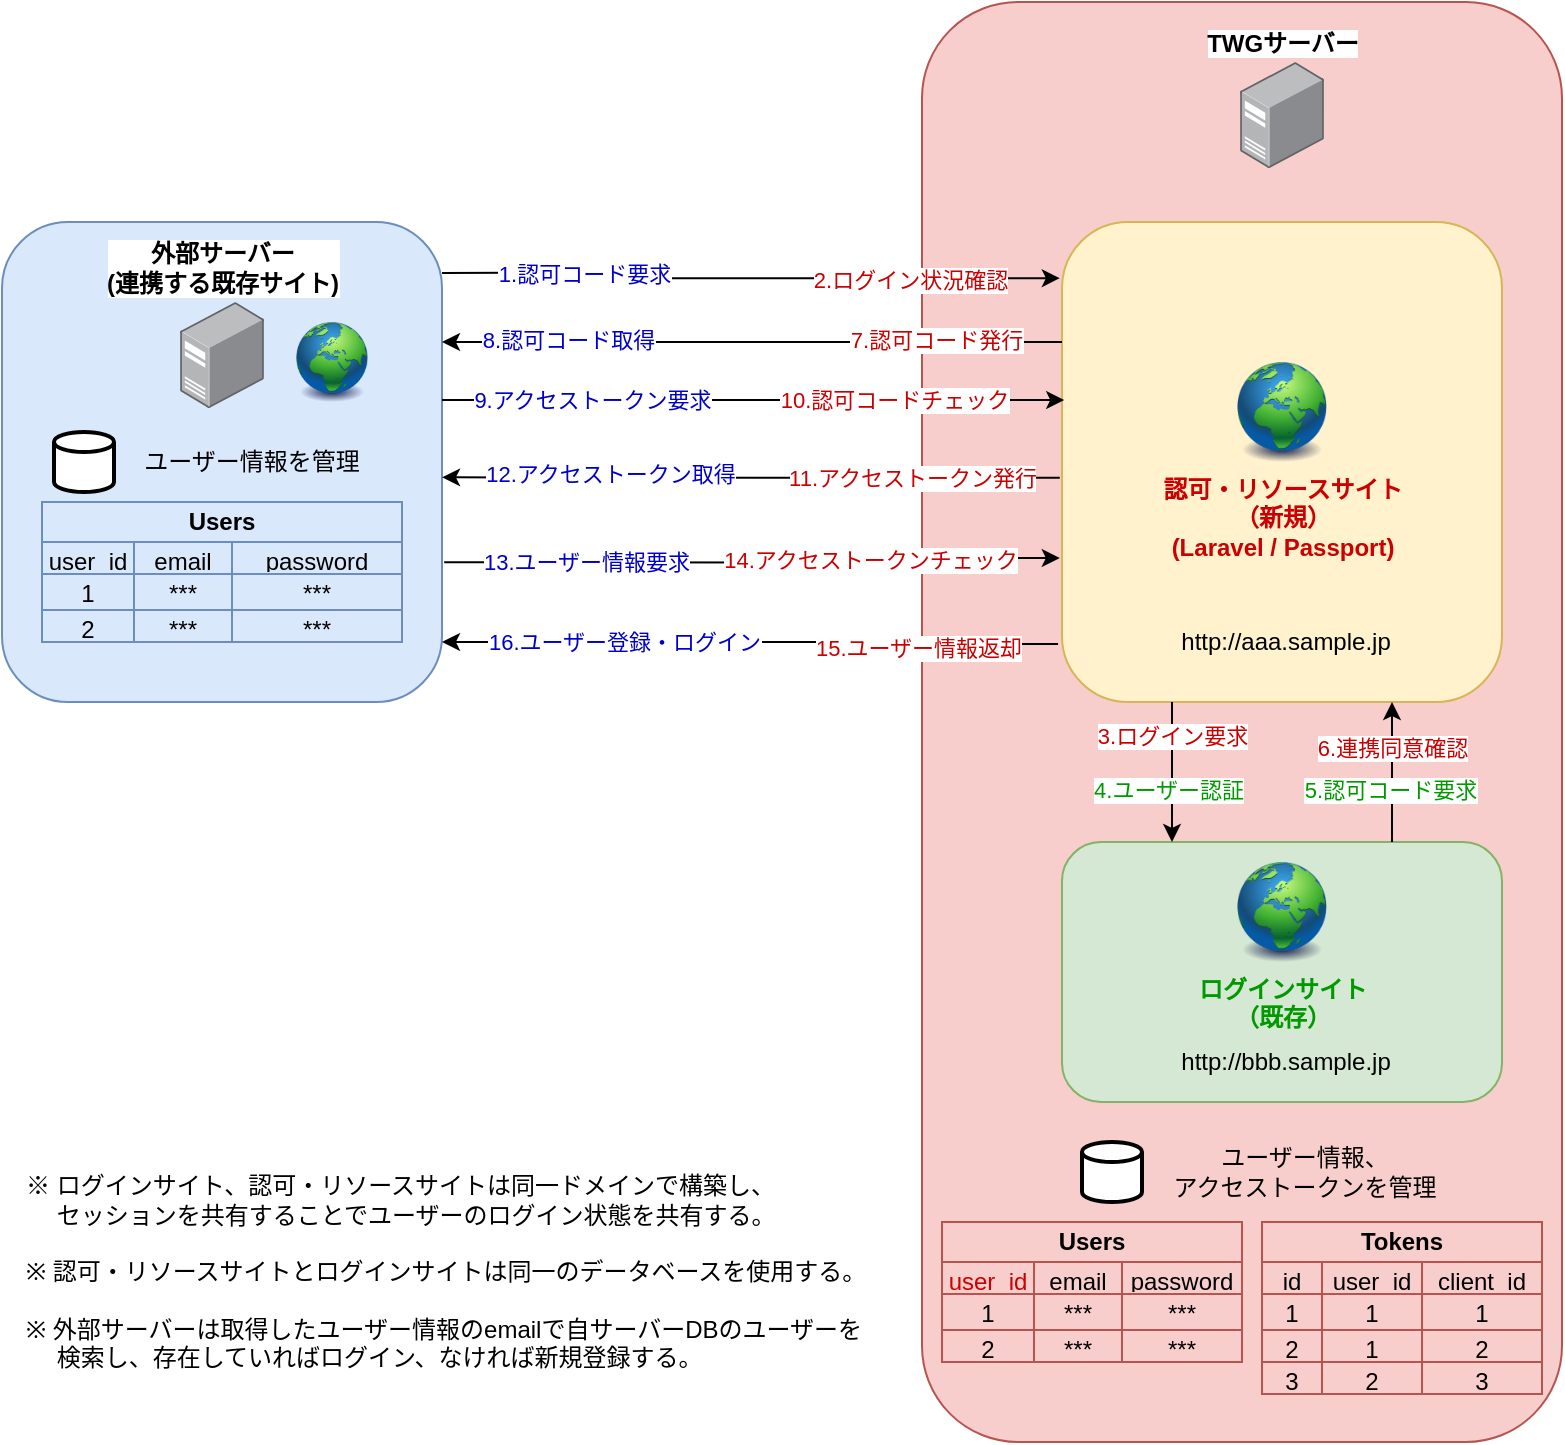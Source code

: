 <mxfile version="13.9.9" type="device"><diagram id="AtajZji_H-ze_EgIL12_" name="Page-1"><mxGraphModel dx="1422" dy="794" grid="1" gridSize="10" guides="1" tooltips="1" connect="1" arrows="1" fold="1" page="1" pageScale="1" pageWidth="827" pageHeight="1169" math="0" shadow="0"><root><mxCell id="0"/><mxCell id="1" parent="0"/><mxCell id="FHvl9XLUWSnK8Rh72yLa-183" value="" style="rounded=1;whiteSpace=wrap;html=1;labelBackgroundColor=none;fontSize=11;fillColor=#f8cecc;strokeColor=#b85450;" parent="1" vertex="1"><mxGeometry x="460" width="320" height="720" as="geometry"/></mxCell><mxCell id="fhlVzqpPCK5Ox--r4fCG-121" value="" style="group;perimeterSpacing=0;rounded=1;" parent="1" vertex="1" connectable="0"><mxGeometry x="20" y="130" width="200" height="250" as="geometry"/></mxCell><mxCell id="fhlVzqpPCK5Ox--r4fCG-122" value="" style="rounded=1;whiteSpace=wrap;html=1;fillColor=#dae8fc;strokeColor=#6c8ebf;" parent="fhlVzqpPCK5Ox--r4fCG-121" vertex="1"><mxGeometry x="-20" y="-20" width="220" height="240" as="geometry"/></mxCell><mxCell id="fhlVzqpPCK5Ox--r4fCG-123" value="外部サーバー&lt;br&gt;(連携する既存サイト)" style="points=[];aspect=fixed;html=1;align=center;shadow=0;dashed=0;image;image=img/lib/allied_telesis/computer_and_terminals/Server_Desktop.svg;labelPosition=center;verticalLabelPosition=top;verticalAlign=bottom;fontStyle=1" parent="fhlVzqpPCK5Ox--r4fCG-121" vertex="1"><mxGeometry x="69.05" y="20" width="41.902" height="53.115" as="geometry"/></mxCell><mxCell id="fhlVzqpPCK5Ox--r4fCG-124" value="" style="group" parent="fhlVzqpPCK5Ox--r4fCG-121" vertex="1" connectable="0"><mxGeometry y="80" width="180.0" height="126" as="geometry"/></mxCell><mxCell id="fhlVzqpPCK5Ox--r4fCG-125" value="Users" style="shape=table;html=1;whiteSpace=wrap;startSize=20;container=1;collapsible=0;childLayout=tableLayout;fontStyle=1;align=center;fillColor=#dae8fc;strokeColor=#6c8ebf;" parent="fhlVzqpPCK5Ox--r4fCG-124" vertex="1"><mxGeometry y="40" width="180.0" height="70" as="geometry"/></mxCell><mxCell id="fhlVzqpPCK5Ox--r4fCG-126" value="" style="shape=partialRectangle;html=1;whiteSpace=wrap;collapsible=0;dropTarget=0;pointerEvents=0;fillColor=none;top=0;left=0;bottom=0;right=0;points=[[0,0.5],[1,0.5]];portConstraint=eastwest;" parent="fhlVzqpPCK5Ox--r4fCG-125" vertex="1"><mxGeometry y="20" width="180.0" height="16" as="geometry"/></mxCell><mxCell id="fhlVzqpPCK5Ox--r4fCG-127" value="user_id" style="shape=partialRectangle;html=1;whiteSpace=wrap;connectable=0;fillColor=none;top=0;left=0;bottom=0;right=0;overflow=hidden;" parent="fhlVzqpPCK5Ox--r4fCG-126" vertex="1"><mxGeometry width="46" height="16" as="geometry"/></mxCell><mxCell id="fhlVzqpPCK5Ox--r4fCG-128" value="email" style="shape=partialRectangle;html=1;whiteSpace=wrap;connectable=0;fillColor=none;top=0;left=0;bottom=0;right=0;overflow=hidden;" parent="fhlVzqpPCK5Ox--r4fCG-126" vertex="1"><mxGeometry x="46" width="49" height="16" as="geometry"/></mxCell><mxCell id="fhlVzqpPCK5Ox--r4fCG-129" value="password" style="shape=partialRectangle;html=1;whiteSpace=wrap;connectable=0;fillColor=none;top=0;left=0;bottom=0;right=0;overflow=hidden;" parent="fhlVzqpPCK5Ox--r4fCG-126" vertex="1"><mxGeometry x="95" width="85" height="16" as="geometry"/></mxCell><mxCell id="fhlVzqpPCK5Ox--r4fCG-130" value="" style="shape=partialRectangle;html=1;whiteSpace=wrap;collapsible=0;dropTarget=0;pointerEvents=0;fillColor=none;top=0;left=0;bottom=0;right=0;points=[[0,0.5],[1,0.5]];portConstraint=eastwest;" parent="fhlVzqpPCK5Ox--r4fCG-125" vertex="1"><mxGeometry y="36" width="180.0" height="18" as="geometry"/></mxCell><mxCell id="fhlVzqpPCK5Ox--r4fCG-131" value="1" style="shape=partialRectangle;html=1;whiteSpace=wrap;connectable=0;fillColor=none;top=0;left=0;bottom=0;right=0;overflow=hidden;" parent="fhlVzqpPCK5Ox--r4fCG-130" vertex="1"><mxGeometry width="46" height="18" as="geometry"/></mxCell><mxCell id="fhlVzqpPCK5Ox--r4fCG-132" value="***" style="shape=partialRectangle;html=1;whiteSpace=wrap;connectable=0;fillColor=none;top=0;left=0;bottom=0;right=0;overflow=hidden;" parent="fhlVzqpPCK5Ox--r4fCG-130" vertex="1"><mxGeometry x="46" width="49" height="18" as="geometry"/></mxCell><mxCell id="fhlVzqpPCK5Ox--r4fCG-133" value="***" style="shape=partialRectangle;html=1;whiteSpace=wrap;connectable=0;fillColor=none;top=0;left=0;bottom=0;right=0;overflow=hidden;" parent="fhlVzqpPCK5Ox--r4fCG-130" vertex="1"><mxGeometry x="95" width="85" height="18" as="geometry"/></mxCell><mxCell id="fhlVzqpPCK5Ox--r4fCG-134" value="" style="shape=partialRectangle;html=1;whiteSpace=wrap;collapsible=0;dropTarget=0;pointerEvents=0;fillColor=none;top=0;left=0;bottom=0;right=0;points=[[0,0.5],[1,0.5]];portConstraint=eastwest;" parent="fhlVzqpPCK5Ox--r4fCG-125" vertex="1"><mxGeometry y="54" width="180.0" height="16" as="geometry"/></mxCell><mxCell id="fhlVzqpPCK5Ox--r4fCG-135" value="2" style="shape=partialRectangle;html=1;whiteSpace=wrap;connectable=0;fillColor=none;top=0;left=0;bottom=0;right=0;overflow=hidden;" parent="fhlVzqpPCK5Ox--r4fCG-134" vertex="1"><mxGeometry width="46" height="16" as="geometry"/></mxCell><mxCell id="fhlVzqpPCK5Ox--r4fCG-136" value="***" style="shape=partialRectangle;html=1;whiteSpace=wrap;connectable=0;fillColor=none;top=0;left=0;bottom=0;right=0;overflow=hidden;" parent="fhlVzqpPCK5Ox--r4fCG-134" vertex="1"><mxGeometry x="46" width="49" height="16" as="geometry"/></mxCell><mxCell id="fhlVzqpPCK5Ox--r4fCG-137" value="***" style="shape=partialRectangle;html=1;whiteSpace=wrap;connectable=0;fillColor=none;top=0;left=0;bottom=0;right=0;overflow=hidden;" parent="fhlVzqpPCK5Ox--r4fCG-134" vertex="1"><mxGeometry x="95" width="85" height="16" as="geometry"/></mxCell><mxCell id="fhlVzqpPCK5Ox--r4fCG-139" value="ユーザー情報を管理" style="text;html=1;strokeColor=none;fillColor=none;align=center;verticalAlign=middle;whiteSpace=wrap;rounded=0;" parent="fhlVzqpPCK5Ox--r4fCG-121" vertex="1"><mxGeometry x="40.0" y="90" width="130" height="20" as="geometry"/></mxCell><mxCell id="fhlVzqpPCK5Ox--r4fCG-138" value="" style="strokeWidth=2;html=1;shape=mxgraph.flowchart.database;whiteSpace=wrap;" parent="fhlVzqpPCK5Ox--r4fCG-121" vertex="1"><mxGeometry x="6" y="85" width="30.0" height="30" as="geometry"/></mxCell><mxCell id="FHvl9XLUWSnK8Rh72yLa-104" value="" style="image;html=1;image=img/lib/clip_art/general/Earth_globe_128x128.png;fontColor=#FF0000;" parent="fhlVzqpPCK5Ox--r4fCG-121" vertex="1"><mxGeometry x="120" y="30" width="50" height="40" as="geometry"/></mxCell><mxCell id="FHvl9XLUWSnK8Rh72yLa-2" value="TWGサーバー" style="points=[];aspect=fixed;html=1;align=center;shadow=0;dashed=0;image;image=img/lib/allied_telesis/computer_and_terminals/Server_Desktop.svg;labelPosition=center;verticalLabelPosition=top;verticalAlign=bottom;fontStyle=1" parent="1" vertex="1"><mxGeometry x="619.05" y="30" width="41.902" height="53.115" as="geometry"/></mxCell><mxCell id="fhlVzqpPCK5Ox--r4fCG-196" value="※ ログインサイト、認可・リソースサイトは同一ドメインで構築し、&lt;br&gt;　 セッションを共有することでユーザーのログイン状態を共有する。&lt;br&gt;&lt;br&gt;※ 認可・リソースサイトとログインサイトは同一のデータベースを使用する。&lt;br&gt;&lt;br&gt;※ 外部サーバーは取得したユーザー情報のemailで自サーバーDBのユーザーを&lt;br&gt;　 検索し、存在していればログイン、なければ新規登録する。" style="text;html=1;align=left;verticalAlign=middle;resizable=0;points=[];autosize=1;fontSize=12;labelPosition=center;verticalLabelPosition=middle;" parent="1" vertex="1"><mxGeometry x="10" y="585" width="440" height="100" as="geometry"/></mxCell><mxCell id="FHvl9XLUWSnK8Rh72yLa-151" value="" style="group" parent="1" vertex="1" connectable="0"><mxGeometry x="500" y="420" width="220" height="130" as="geometry"/></mxCell><mxCell id="FHvl9XLUWSnK8Rh72yLa-147" value="" style="rounded=1;whiteSpace=wrap;html=1;fillColor=#d5e8d4;strokeColor=#82b366;" parent="FHvl9XLUWSnK8Rh72yLa-151" vertex="1"><mxGeometry x="30" width="220" height="130" as="geometry"/></mxCell><mxCell id="FHvl9XLUWSnK8Rh72yLa-4" value="ログインサイト&lt;br&gt;（既存）" style="image;image=img/lib/clip_art/general/Earth_globe_128x128.png;html=1;labelPosition=center;verticalLabelPosition=bottom;align=center;verticalAlign=top;labelBackgroundColor=none;fontStyle=1;fontColor=#009900;" parent="FHvl9XLUWSnK8Rh72yLa-151" vertex="1"><mxGeometry x="107" y="10" width="66" height="50" as="geometry"/></mxCell><mxCell id="72j6S4UBH7TpQ2Xbav9L-2" value="http://bbb.sample.jp" style="text;html=1;strokeColor=none;fillColor=none;align=center;verticalAlign=middle;whiteSpace=wrap;rounded=0;" vertex="1" parent="FHvl9XLUWSnK8Rh72yLa-151"><mxGeometry x="107" y="100" width="70" height="20" as="geometry"/></mxCell><mxCell id="FHvl9XLUWSnK8Rh72yLa-152" value="" style="group" parent="1" vertex="1" connectable="0"><mxGeometry x="530" y="110" width="220" height="240" as="geometry"/></mxCell><mxCell id="72j6S4UBH7TpQ2Xbav9L-3" value="" style="group" vertex="1" connectable="0" parent="FHvl9XLUWSnK8Rh72yLa-152"><mxGeometry width="220" height="240" as="geometry"/></mxCell><mxCell id="FHvl9XLUWSnK8Rh72yLa-146" value="" style="rounded=1;whiteSpace=wrap;html=1;fillColor=#fff2cc;strokeColor=#d6b656;" parent="72j6S4UBH7TpQ2Xbav9L-3" vertex="1"><mxGeometry width="220" height="240" as="geometry"/></mxCell><mxCell id="FHvl9XLUWSnK8Rh72yLa-3" value="&lt;font color=&quot;#cc0000&quot;&gt;認可・リソースサイト&lt;br&gt;（新規）&lt;br&gt;(Laravel / Passport)&lt;/font&gt;" style="image;image=img/lib/clip_art/general/Earth_globe_128x128.png;html=1;labelPosition=center;verticalLabelPosition=bottom;align=center;verticalAlign=top;labelBackgroundColor=none;fontStyle=1;fontColor=#FF0000;" parent="72j6S4UBH7TpQ2Xbav9L-3" vertex="1"><mxGeometry x="77" y="70" width="66" height="50" as="geometry"/></mxCell><mxCell id="72j6S4UBH7TpQ2Xbav9L-1" value="http://aaa.sample.jp" style="text;html=1;strokeColor=none;fillColor=none;align=center;verticalAlign=middle;whiteSpace=wrap;rounded=0;" vertex="1" parent="72j6S4UBH7TpQ2Xbav9L-3"><mxGeometry x="77" y="200" width="70" height="20" as="geometry"/></mxCell><mxCell id="FHvl9XLUWSnK8Rh72yLa-156" style="edgeStyle=orthogonalEdgeStyle;rounded=0;orthogonalLoop=1;jettySize=auto;html=1;exitX=1.005;exitY=0.106;exitDx=0;exitDy=0;entryX=-0.005;entryY=0.117;entryDx=0;entryDy=0;endArrow=classic;endFill=1;fontSize=11;fontColor=#0000CC;entryPerimeter=0;exitPerimeter=0;" parent="1" target="FHvl9XLUWSnK8Rh72yLa-146" edge="1"><mxGeometry relative="1" as="geometry"><Array as="points"><mxPoint x="309" y="135"/><mxPoint x="309" y="138"/></Array><mxPoint x="220.0" y="135.44" as="sourcePoint"/><mxPoint x="550.88" y="137.12" as="targetPoint"/></mxGeometry></mxCell><mxCell id="FHvl9XLUWSnK8Rh72yLa-157" value="1.認可コード要求" style="edgeLabel;html=1;align=center;verticalAlign=middle;resizable=0;points=[];fontSize=11;fontColor=#0000CC;" parent="FHvl9XLUWSnK8Rh72yLa-156" vertex="1" connectable="0"><mxGeometry x="-0.815" y="-2" relative="1" as="geometry"><mxPoint x="41.78" y="-2" as="offset"/></mxGeometry></mxCell><mxCell id="FHvl9XLUWSnK8Rh72yLa-159" value="2.ログイン状況確認" style="edgeLabel;html=1;align=center;verticalAlign=middle;resizable=0;points=[];fontSize=11;fontColor=#CC0000;" parent="FHvl9XLUWSnK8Rh72yLa-156" vertex="1" connectable="0"><mxGeometry x="0.639" y="-1" relative="1" as="geometry"><mxPoint x="-19.41" as="offset"/></mxGeometry></mxCell><mxCell id="FHvl9XLUWSnK8Rh72yLa-160" style="edgeStyle=orthogonalEdgeStyle;rounded=0;orthogonalLoop=1;jettySize=auto;html=1;exitX=0.25;exitY=1;exitDx=0;exitDy=0;entryX=0.25;entryY=0;entryDx=0;entryDy=0;endArrow=classic;endFill=1;fontSize=11;fontColor=#CC0000;" parent="1" source="FHvl9XLUWSnK8Rh72yLa-146" target="FHvl9XLUWSnK8Rh72yLa-147" edge="1"><mxGeometry relative="1" as="geometry"/></mxCell><mxCell id="FHvl9XLUWSnK8Rh72yLa-161" value="3.ログイン要求" style="edgeLabel;html=1;align=center;verticalAlign=middle;resizable=0;points=[];fontSize=11;fontColor=#CC0000;" parent="FHvl9XLUWSnK8Rh72yLa-160" vertex="1" connectable="0"><mxGeometry x="-0.773" relative="1" as="geometry"><mxPoint y="9.06" as="offset"/></mxGeometry></mxCell><mxCell id="FHvl9XLUWSnK8Rh72yLa-162" value="4.ユーザー認証" style="edgeLabel;html=1;align=center;verticalAlign=middle;resizable=0;points=[];fontSize=11;fontColor=#009900;" parent="FHvl9XLUWSnK8Rh72yLa-160" vertex="1" connectable="0"><mxGeometry x="0.254" y="-2" relative="1" as="geometry"><mxPoint as="offset"/></mxGeometry></mxCell><mxCell id="FHvl9XLUWSnK8Rh72yLa-163" style="edgeStyle=orthogonalEdgeStyle;rounded=0;orthogonalLoop=1;jettySize=auto;html=1;exitX=0.75;exitY=0;exitDx=0;exitDy=0;entryX=0.75;entryY=1;entryDx=0;entryDy=0;endArrow=classic;endFill=1;fontSize=11;fontColor=#009900;" parent="1" source="FHvl9XLUWSnK8Rh72yLa-147" target="FHvl9XLUWSnK8Rh72yLa-146" edge="1"><mxGeometry relative="1" as="geometry"/></mxCell><mxCell id="FHvl9XLUWSnK8Rh72yLa-164" value="5.認可コード要求" style="edgeLabel;html=1;align=center;verticalAlign=middle;resizable=0;points=[];fontSize=11;fontColor=#009900;" parent="FHvl9XLUWSnK8Rh72yLa-163" vertex="1" connectable="0"><mxGeometry x="-0.261" y="1" relative="1" as="geometry"><mxPoint as="offset"/></mxGeometry></mxCell><mxCell id="FHvl9XLUWSnK8Rh72yLa-165" value="6.連携同意確認" style="edgeLabel;html=1;align=center;verticalAlign=middle;resizable=0;points=[];fontSize=11;fontColor=#CC0000;" parent="FHvl9XLUWSnK8Rh72yLa-163" vertex="1" connectable="0"><mxGeometry x="0.706" relative="1" as="geometry"><mxPoint y="12.06" as="offset"/></mxGeometry></mxCell><mxCell id="FHvl9XLUWSnK8Rh72yLa-166" style="edgeStyle=orthogonalEdgeStyle;rounded=0;orthogonalLoop=1;jettySize=auto;html=1;exitX=0;exitY=0.25;exitDx=0;exitDy=0;entryX=1;entryY=0.25;entryDx=0;entryDy=0;endArrow=classic;endFill=1;fontSize=11;fontColor=#CC0000;" parent="1" source="FHvl9XLUWSnK8Rh72yLa-146" target="fhlVzqpPCK5Ox--r4fCG-122" edge="1"><mxGeometry relative="1" as="geometry"><Array as="points"><mxPoint x="450" y="170"/><mxPoint x="450" y="170"/></Array></mxGeometry></mxCell><mxCell id="FHvl9XLUWSnK8Rh72yLa-167" value="7.認可コード発行" style="edgeLabel;html=1;align=center;verticalAlign=middle;resizable=0;points=[];fontSize=11;fontColor=#CC0000;" parent="FHvl9XLUWSnK8Rh72yLa-166" vertex="1" connectable="0"><mxGeometry x="-0.785" y="-1" relative="1" as="geometry"><mxPoint x="-29.49" as="offset"/></mxGeometry></mxCell><mxCell id="FHvl9XLUWSnK8Rh72yLa-169" value="8.認可コード取得" style="edgeLabel;html=1;align=center;verticalAlign=middle;resizable=0;points=[];fontSize=11;fontColor=#0000CC;" parent="FHvl9XLUWSnK8Rh72yLa-166" vertex="1" connectable="0"><mxGeometry x="0.703" y="-1" relative="1" as="geometry"><mxPoint x="16.39" as="offset"/></mxGeometry></mxCell><mxCell id="FHvl9XLUWSnK8Rh72yLa-168" style="edgeStyle=orthogonalEdgeStyle;rounded=0;orthogonalLoop=1;jettySize=auto;html=1;exitX=1;exitY=0.371;exitDx=0;exitDy=0;entryX=0.005;entryY=0.371;entryDx=0;entryDy=0;endArrow=classic;endFill=1;fontSize=11;fontColor=#CC0000;exitPerimeter=0;entryPerimeter=0;" parent="1" source="fhlVzqpPCK5Ox--r4fCG-122" target="FHvl9XLUWSnK8Rh72yLa-146" edge="1"><mxGeometry relative="1" as="geometry"><Array as="points"><mxPoint x="470" y="199"/><mxPoint x="470" y="199"/></Array></mxGeometry></mxCell><mxCell id="FHvl9XLUWSnK8Rh72yLa-170" value="9.アクセストークン要求" style="edgeLabel;html=1;align=center;verticalAlign=middle;resizable=0;points=[];fontSize=11;fontColor=#0000CC;" parent="FHvl9XLUWSnK8Rh72yLa-168" vertex="1" connectable="0"><mxGeometry x="-0.731" y="-1" relative="1" as="geometry"><mxPoint x="32.35" y="-1" as="offset"/></mxGeometry></mxCell><mxCell id="FHvl9XLUWSnK8Rh72yLa-171" value="10.認可コードチェック" style="edgeLabel;html=1;align=center;verticalAlign=middle;resizable=0;points=[];fontSize=11;fontColor=#CC0000;" parent="FHvl9XLUWSnK8Rh72yLa-168" vertex="1" connectable="0"><mxGeometry x="0.647" y="-1" relative="1" as="geometry"><mxPoint x="-30.59" y="-1" as="offset"/></mxGeometry></mxCell><mxCell id="FHvl9XLUWSnK8Rh72yLa-172" style="edgeStyle=orthogonalEdgeStyle;rounded=0;orthogonalLoop=1;jettySize=auto;html=1;entryX=1;entryY=0.532;entryDx=0;entryDy=0;endArrow=classic;endFill=1;fontSize=11;fontColor=#CC0000;exitX=-0.005;exitY=0.533;exitDx=0;exitDy=0;exitPerimeter=0;entryPerimeter=0;" parent="1" source="FHvl9XLUWSnK8Rh72yLa-146" target="fhlVzqpPCK5Ox--r4fCG-122" edge="1"><mxGeometry relative="1" as="geometry"><mxPoint x="500" y="230" as="sourcePoint"/><Array as="points"><mxPoint x="470" y="238"/><mxPoint x="470" y="238"/></Array></mxGeometry></mxCell><mxCell id="FHvl9XLUWSnK8Rh72yLa-173" value="11.アクセストークン発行" style="edgeLabel;html=1;align=center;verticalAlign=middle;resizable=0;points=[];fontSize=11;fontColor=#CC0000;" parent="FHvl9XLUWSnK8Rh72yLa-172" vertex="1" connectable="0"><mxGeometry x="-0.748" relative="1" as="geometry"><mxPoint x="-34.71" as="offset"/></mxGeometry></mxCell><mxCell id="FHvl9XLUWSnK8Rh72yLa-174" value="12.アクセストークン取得" style="edgeLabel;html=1;align=center;verticalAlign=middle;resizable=0;points=[];fontSize=11;fontColor=#0000CC;" parent="FHvl9XLUWSnK8Rh72yLa-172" vertex="1" connectable="0"><mxGeometry x="0.781" y="-2" relative="1" as="geometry"><mxPoint x="49.41" as="offset"/></mxGeometry></mxCell><mxCell id="FHvl9XLUWSnK8Rh72yLa-176" style="edgeStyle=orthogonalEdgeStyle;rounded=0;orthogonalLoop=1;jettySize=auto;html=1;exitX=1.005;exitY=0.709;exitDx=0;exitDy=0;entryX=-0.005;entryY=0.7;entryDx=0;entryDy=0;entryPerimeter=0;endArrow=classic;endFill=1;fontSize=11;fontColor=#CC0000;exitPerimeter=0;" parent="1" source="fhlVzqpPCK5Ox--r4fCG-122" target="FHvl9XLUWSnK8Rh72yLa-146" edge="1"><mxGeometry relative="1" as="geometry"><Array as="points"><mxPoint x="420" y="280"/><mxPoint x="420" y="278"/></Array></mxGeometry></mxCell><mxCell id="FHvl9XLUWSnK8Rh72yLa-177" value="13.ユーザー情報要求" style="edgeLabel;html=1;align=center;verticalAlign=middle;resizable=0;points=[];fontSize=11;fontColor=#0000CC;" parent="FHvl9XLUWSnK8Rh72yLa-176" vertex="1" connectable="0"><mxGeometry x="-0.725" y="2" relative="1" as="geometry"><mxPoint x="27.65" y="2" as="offset"/></mxGeometry></mxCell><mxCell id="FHvl9XLUWSnK8Rh72yLa-178" value="14.アクセストークンチェック" style="edgeLabel;html=1;align=center;verticalAlign=middle;resizable=0;points=[];fontSize=11;fontColor=#CC0000;" parent="FHvl9XLUWSnK8Rh72yLa-176" vertex="1" connectable="0"><mxGeometry x="0.625" y="-1" relative="1" as="geometry"><mxPoint x="-36.9" as="offset"/></mxGeometry></mxCell><mxCell id="FHvl9XLUWSnK8Rh72yLa-179" style="edgeStyle=orthogonalEdgeStyle;rounded=0;orthogonalLoop=1;jettySize=auto;html=1;exitX=-0.009;exitY=0.879;exitDx=0;exitDy=0;entryX=1;entryY=0.875;entryDx=0;entryDy=0;entryPerimeter=0;endArrow=classic;endFill=1;fontSize=11;fontColor=#CC0000;exitPerimeter=0;" parent="1" source="FHvl9XLUWSnK8Rh72yLa-146" target="fhlVzqpPCK5Ox--r4fCG-122" edge="1"><mxGeometry relative="1" as="geometry"><Array as="points"><mxPoint x="440" y="320"/></Array></mxGeometry></mxCell><mxCell id="FHvl9XLUWSnK8Rh72yLa-180" value="16.ユーザー登録・ログイン" style="edgeLabel;html=1;align=center;verticalAlign=middle;resizable=0;points=[];fontSize=11;fontColor=#0000CC;" parent="FHvl9XLUWSnK8Rh72yLa-179" vertex="1" connectable="0"><mxGeometry x="0.795" relative="1" as="geometry"><mxPoint x="58.82" as="offset"/></mxGeometry></mxCell><mxCell id="FHvl9XLUWSnK8Rh72yLa-181" value="15.ユーザー情報返却" style="edgeLabel;html=1;align=center;verticalAlign=middle;resizable=0;points=[];fontSize=11;fontColor=#CC0000;" parent="FHvl9XLUWSnK8Rh72yLa-179" vertex="1" connectable="0"><mxGeometry x="-0.742" y="2" relative="1" as="geometry"><mxPoint x="-30" as="offset"/></mxGeometry></mxCell><mxCell id="FHvl9XLUWSnK8Rh72yLa-42" value="Tokens" style="shape=table;html=1;whiteSpace=wrap;startSize=20;container=1;collapsible=0;childLayout=tableLayout;fontStyle=1;align=center;fillColor=#f8cecc;strokeColor=#b85450;" parent="1" vertex="1"><mxGeometry x="630" y="610" width="140.0" height="86" as="geometry"/></mxCell><mxCell id="FHvl9XLUWSnK8Rh72yLa-43" value="" style="shape=partialRectangle;html=1;whiteSpace=wrap;collapsible=0;dropTarget=0;pointerEvents=0;fillColor=none;top=0;left=0;bottom=0;right=0;points=[[0,0.5],[1,0.5]];portConstraint=eastwest;" parent="FHvl9XLUWSnK8Rh72yLa-42" vertex="1"><mxGeometry y="20" width="140.0" height="16" as="geometry"/></mxCell><mxCell id="FHvl9XLUWSnK8Rh72yLa-44" value="id" style="shape=partialRectangle;html=1;whiteSpace=wrap;connectable=0;fillColor=none;top=0;left=0;bottom=0;right=0;overflow=hidden;" parent="FHvl9XLUWSnK8Rh72yLa-43" vertex="1"><mxGeometry width="30" height="16" as="geometry"/></mxCell><mxCell id="FHvl9XLUWSnK8Rh72yLa-45" value="user_id" style="shape=partialRectangle;html=1;whiteSpace=wrap;connectable=0;fillColor=none;top=0;left=0;bottom=0;right=0;overflow=hidden;" parent="FHvl9XLUWSnK8Rh72yLa-43" vertex="1"><mxGeometry x="30" width="50" height="16" as="geometry"/></mxCell><mxCell id="FHvl9XLUWSnK8Rh72yLa-46" value="client_id" style="shape=partialRectangle;html=1;whiteSpace=wrap;connectable=0;fillColor=none;top=0;left=0;bottom=0;right=0;overflow=hidden;" parent="FHvl9XLUWSnK8Rh72yLa-43" vertex="1"><mxGeometry x="80" width="60" height="16" as="geometry"/></mxCell><mxCell id="FHvl9XLUWSnK8Rh72yLa-47" value="" style="shape=partialRectangle;html=1;whiteSpace=wrap;collapsible=0;dropTarget=0;pointerEvents=0;fillColor=none;top=0;left=0;bottom=0;right=0;points=[[0,0.5],[1,0.5]];portConstraint=eastwest;" parent="FHvl9XLUWSnK8Rh72yLa-42" vertex="1"><mxGeometry y="36" width="140.0" height="18" as="geometry"/></mxCell><mxCell id="FHvl9XLUWSnK8Rh72yLa-48" value="1" style="shape=partialRectangle;html=1;whiteSpace=wrap;connectable=0;fillColor=none;top=0;left=0;bottom=0;right=0;overflow=hidden;" parent="FHvl9XLUWSnK8Rh72yLa-47" vertex="1"><mxGeometry width="30" height="18" as="geometry"/></mxCell><mxCell id="FHvl9XLUWSnK8Rh72yLa-49" value="1" style="shape=partialRectangle;html=1;whiteSpace=wrap;connectable=0;fillColor=none;top=0;left=0;bottom=0;right=0;overflow=hidden;" parent="FHvl9XLUWSnK8Rh72yLa-47" vertex="1"><mxGeometry x="30" width="50" height="18" as="geometry"/></mxCell><mxCell id="FHvl9XLUWSnK8Rh72yLa-50" value="1" style="shape=partialRectangle;html=1;whiteSpace=wrap;connectable=0;fillColor=none;top=0;left=0;bottom=0;right=0;overflow=hidden;" parent="FHvl9XLUWSnK8Rh72yLa-47" vertex="1"><mxGeometry x="80" width="60" height="18" as="geometry"/></mxCell><mxCell id="FHvl9XLUWSnK8Rh72yLa-51" value="" style="shape=partialRectangle;html=1;whiteSpace=wrap;collapsible=0;dropTarget=0;pointerEvents=0;fillColor=none;top=0;left=0;bottom=0;right=0;points=[[0,0.5],[1,0.5]];portConstraint=eastwest;" parent="FHvl9XLUWSnK8Rh72yLa-42" vertex="1"><mxGeometry y="54" width="140.0" height="16" as="geometry"/></mxCell><mxCell id="FHvl9XLUWSnK8Rh72yLa-52" value="2" style="shape=partialRectangle;html=1;whiteSpace=wrap;connectable=0;fillColor=none;top=0;left=0;bottom=0;right=0;overflow=hidden;" parent="FHvl9XLUWSnK8Rh72yLa-51" vertex="1"><mxGeometry width="30" height="16" as="geometry"/></mxCell><mxCell id="FHvl9XLUWSnK8Rh72yLa-53" value="1" style="shape=partialRectangle;html=1;whiteSpace=wrap;connectable=0;fillColor=none;top=0;left=0;bottom=0;right=0;overflow=hidden;" parent="FHvl9XLUWSnK8Rh72yLa-51" vertex="1"><mxGeometry x="30" width="50" height="16" as="geometry"/></mxCell><mxCell id="FHvl9XLUWSnK8Rh72yLa-54" value="2" style="shape=partialRectangle;html=1;whiteSpace=wrap;connectable=0;fillColor=none;top=0;left=0;bottom=0;right=0;overflow=hidden;" parent="FHvl9XLUWSnK8Rh72yLa-51" vertex="1"><mxGeometry x="80" width="60" height="16" as="geometry"/></mxCell><mxCell id="FHvl9XLUWSnK8Rh72yLa-55" style="shape=partialRectangle;html=1;whiteSpace=wrap;collapsible=0;dropTarget=0;pointerEvents=0;fillColor=none;top=0;left=0;bottom=0;right=0;points=[[0,0.5],[1,0.5]];portConstraint=eastwest;" parent="FHvl9XLUWSnK8Rh72yLa-42" vertex="1"><mxGeometry y="70" width="140.0" height="16" as="geometry"/></mxCell><mxCell id="FHvl9XLUWSnK8Rh72yLa-56" value="3" style="shape=partialRectangle;html=1;whiteSpace=wrap;connectable=0;fillColor=none;top=0;left=0;bottom=0;right=0;overflow=hidden;" parent="FHvl9XLUWSnK8Rh72yLa-55" vertex="1"><mxGeometry width="30" height="16" as="geometry"/></mxCell><mxCell id="FHvl9XLUWSnK8Rh72yLa-57" value="2" style="shape=partialRectangle;html=1;whiteSpace=wrap;connectable=0;fillColor=none;top=0;left=0;bottom=0;right=0;overflow=hidden;" parent="FHvl9XLUWSnK8Rh72yLa-55" vertex="1"><mxGeometry x="30" width="50" height="16" as="geometry"/></mxCell><mxCell id="FHvl9XLUWSnK8Rh72yLa-58" value="3" style="shape=partialRectangle;html=1;whiteSpace=wrap;connectable=0;fillColor=none;top=0;left=0;bottom=0;right=0;overflow=hidden;" parent="FHvl9XLUWSnK8Rh72yLa-55" vertex="1"><mxGeometry x="80" width="60" height="16" as="geometry"/></mxCell><mxCell id="FHvl9XLUWSnK8Rh72yLa-29" value="Users" style="shape=table;html=1;whiteSpace=wrap;startSize=20;container=1;collapsible=0;childLayout=tableLayout;fontStyle=1;align=center;fillColor=#f8cecc;strokeColor=#b85450;" parent="1" vertex="1"><mxGeometry x="470" y="610" width="150.0" height="70" as="geometry"/></mxCell><mxCell id="FHvl9XLUWSnK8Rh72yLa-30" value="" style="shape=partialRectangle;html=1;whiteSpace=wrap;collapsible=0;dropTarget=0;pointerEvents=0;fillColor=none;top=0;left=0;bottom=0;right=0;points=[[0,0.5],[1,0.5]];portConstraint=eastwest;" parent="FHvl9XLUWSnK8Rh72yLa-29" vertex="1"><mxGeometry y="20" width="150.0" height="16" as="geometry"/></mxCell><mxCell id="FHvl9XLUWSnK8Rh72yLa-31" value="user_id" style="shape=partialRectangle;html=1;whiteSpace=wrap;connectable=0;fillColor=none;top=0;left=0;bottom=0;right=0;overflow=hidden;fontColor=#CC0000;" parent="FHvl9XLUWSnK8Rh72yLa-30" vertex="1"><mxGeometry width="46" height="16" as="geometry"/></mxCell><mxCell id="FHvl9XLUWSnK8Rh72yLa-32" value="email" style="shape=partialRectangle;html=1;whiteSpace=wrap;connectable=0;fillColor=none;top=0;left=0;bottom=0;right=0;overflow=hidden;" parent="FHvl9XLUWSnK8Rh72yLa-30" vertex="1"><mxGeometry x="46" width="44" height="16" as="geometry"/></mxCell><mxCell id="FHvl9XLUWSnK8Rh72yLa-33" value="password" style="shape=partialRectangle;html=1;whiteSpace=wrap;connectable=0;fillColor=none;top=0;left=0;bottom=0;right=0;overflow=hidden;" parent="FHvl9XLUWSnK8Rh72yLa-30" vertex="1"><mxGeometry x="90" width="60" height="16" as="geometry"/></mxCell><mxCell id="FHvl9XLUWSnK8Rh72yLa-34" value="" style="shape=partialRectangle;html=1;whiteSpace=wrap;collapsible=0;dropTarget=0;pointerEvents=0;fillColor=none;top=0;left=0;bottom=0;right=0;points=[[0,0.5],[1,0.5]];portConstraint=eastwest;" parent="FHvl9XLUWSnK8Rh72yLa-29" vertex="1"><mxGeometry y="36" width="150.0" height="18" as="geometry"/></mxCell><mxCell id="FHvl9XLUWSnK8Rh72yLa-35" value="1" style="shape=partialRectangle;html=1;whiteSpace=wrap;connectable=0;fillColor=none;top=0;left=0;bottom=0;right=0;overflow=hidden;" parent="FHvl9XLUWSnK8Rh72yLa-34" vertex="1"><mxGeometry width="46" height="18" as="geometry"/></mxCell><mxCell id="FHvl9XLUWSnK8Rh72yLa-36" value="***" style="shape=partialRectangle;html=1;whiteSpace=wrap;connectable=0;fillColor=none;top=0;left=0;bottom=0;right=0;overflow=hidden;" parent="FHvl9XLUWSnK8Rh72yLa-34" vertex="1"><mxGeometry x="46" width="44" height="18" as="geometry"/></mxCell><mxCell id="FHvl9XLUWSnK8Rh72yLa-37" value="***" style="shape=partialRectangle;html=1;whiteSpace=wrap;connectable=0;fillColor=none;top=0;left=0;bottom=0;right=0;overflow=hidden;" parent="FHvl9XLUWSnK8Rh72yLa-34" vertex="1"><mxGeometry x="90" width="60" height="18" as="geometry"/></mxCell><mxCell id="FHvl9XLUWSnK8Rh72yLa-38" value="" style="shape=partialRectangle;html=1;whiteSpace=wrap;collapsible=0;dropTarget=0;pointerEvents=0;fillColor=none;top=0;left=0;bottom=0;right=0;points=[[0,0.5],[1,0.5]];portConstraint=eastwest;" parent="FHvl9XLUWSnK8Rh72yLa-29" vertex="1"><mxGeometry y="54" width="150.0" height="16" as="geometry"/></mxCell><mxCell id="FHvl9XLUWSnK8Rh72yLa-39" value="2" style="shape=partialRectangle;html=1;whiteSpace=wrap;connectable=0;fillColor=none;top=0;left=0;bottom=0;right=0;overflow=hidden;" parent="FHvl9XLUWSnK8Rh72yLa-38" vertex="1"><mxGeometry width="46" height="16" as="geometry"/></mxCell><mxCell id="FHvl9XLUWSnK8Rh72yLa-40" value="***" style="shape=partialRectangle;html=1;whiteSpace=wrap;connectable=0;fillColor=none;top=0;left=0;bottom=0;right=0;overflow=hidden;" parent="FHvl9XLUWSnK8Rh72yLa-38" vertex="1"><mxGeometry x="46" width="44" height="16" as="geometry"/></mxCell><mxCell id="FHvl9XLUWSnK8Rh72yLa-41" value="***" style="shape=partialRectangle;html=1;whiteSpace=wrap;connectable=0;fillColor=none;top=0;left=0;bottom=0;right=0;overflow=hidden;" parent="FHvl9XLUWSnK8Rh72yLa-38" vertex="1"><mxGeometry x="90" width="60" height="16" as="geometry"/></mxCell><mxCell id="FHvl9XLUWSnK8Rh72yLa-154" value="" style="group" parent="1" vertex="1" connectable="0"><mxGeometry x="540" y="570" width="213" height="30" as="geometry"/></mxCell><mxCell id="FHvl9XLUWSnK8Rh72yLa-27" value="" style="strokeWidth=2;html=1;shape=mxgraph.flowchart.database;whiteSpace=wrap;" parent="FHvl9XLUWSnK8Rh72yLa-154" vertex="1"><mxGeometry width="30.0" height="30" as="geometry"/></mxCell><mxCell id="FHvl9XLUWSnK8Rh72yLa-28" value="ユーザー情報、&lt;br&gt;アクセストークンを管理" style="text;html=1;strokeColor=none;fillColor=none;align=center;verticalAlign=middle;whiteSpace=wrap;rounded=0;" parent="FHvl9XLUWSnK8Rh72yLa-154" vertex="1"><mxGeometry x="10" y="5" width="203" height="20" as="geometry"/></mxCell></root></mxGraphModel></diagram></mxfile>